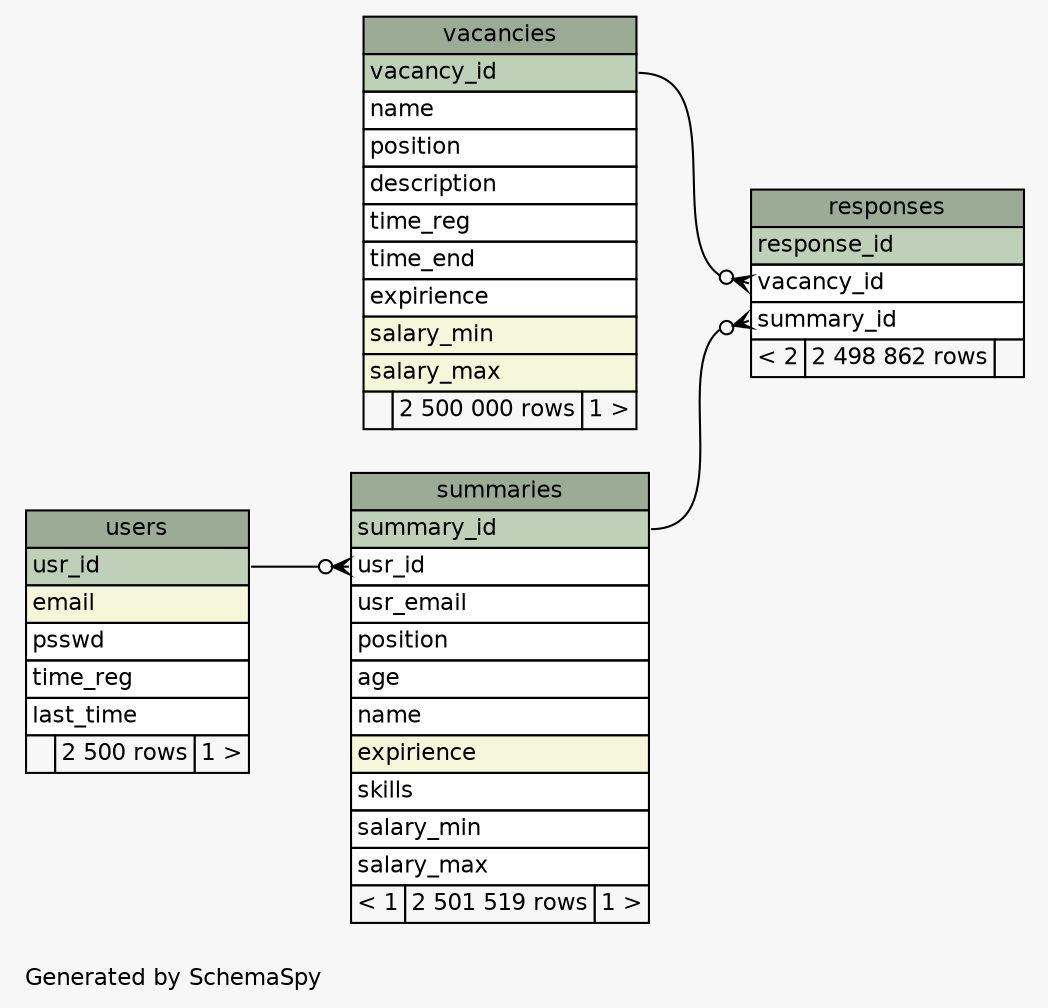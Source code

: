 // dot 2.38.0 on Windows 10 10.0
// SchemaSpy rev 590
digraph "largeRelationshipsDiagram" {
  graph [
    rankdir="RL"
    bgcolor="#f7f7f7"
    label="\nGenerated by SchemaSpy"
    labeljust="l"
    nodesep="0.18"
    ranksep="0.46"
    fontname="Helvetica"
    fontsize="11"
  ];
  node [
    fontname="Helvetica"
    fontsize="11"
    shape="plaintext"
  ];
  edge [
    arrowsize="0.8"
  ];
  "responses" [
    label=<
    <TABLE BORDER="0" CELLBORDER="1" CELLSPACING="0" BGCOLOR="#ffffff">
      <TR><TD COLSPAN="3" BGCOLOR="#9bab96" ALIGN="CENTER">responses</TD></TR>
      <TR><TD PORT="response_id" COLSPAN="3" BGCOLOR="#bed1b8" ALIGN="LEFT">response_id</TD></TR>
      <TR><TD PORT="vacancy_id" COLSPAN="3" ALIGN="LEFT">vacancy_id</TD></TR>
      <TR><TD PORT="summary_id" COLSPAN="3" ALIGN="LEFT">summary_id</TD></TR>
      <TR><TD ALIGN="LEFT" BGCOLOR="#f7f7f7">&lt; 2</TD><TD ALIGN="RIGHT" BGCOLOR="#f7f7f7">2 498 862 rows</TD><TD ALIGN="RIGHT" BGCOLOR="#f7f7f7">  </TD></TR>
    </TABLE>>
    URL="tables/responses.html"
    tooltip="responses"
  ];
  "summaries" [
    label=<
    <TABLE BORDER="0" CELLBORDER="1" CELLSPACING="0" BGCOLOR="#ffffff">
      <TR><TD COLSPAN="3" BGCOLOR="#9bab96" ALIGN="CENTER">summaries</TD></TR>
      <TR><TD PORT="summary_id" COLSPAN="3" BGCOLOR="#bed1b8" ALIGN="LEFT">summary_id</TD></TR>
      <TR><TD PORT="usr_id" COLSPAN="3" ALIGN="LEFT">usr_id</TD></TR>
      <TR><TD PORT="usr_email" COLSPAN="3" ALIGN="LEFT">usr_email</TD></TR>
      <TR><TD PORT="position" COLSPAN="3" ALIGN="LEFT">position</TD></TR>
      <TR><TD PORT="age" COLSPAN="3" ALIGN="LEFT">age</TD></TR>
      <TR><TD PORT="name" COLSPAN="3" ALIGN="LEFT">name</TD></TR>
      <TR><TD PORT="expirience" COLSPAN="3" BGCOLOR="#f4f7da" ALIGN="LEFT">expirience</TD></TR>
      <TR><TD PORT="skills" COLSPAN="3" ALIGN="LEFT">skills</TD></TR>
      <TR><TD PORT="salary_min" COLSPAN="3" ALIGN="LEFT">salary_min</TD></TR>
      <TR><TD PORT="salary_max" COLSPAN="3" ALIGN="LEFT">salary_max</TD></TR>
      <TR><TD ALIGN="LEFT" BGCOLOR="#f7f7f7">&lt; 1</TD><TD ALIGN="RIGHT" BGCOLOR="#f7f7f7">2 501 519 rows</TD><TD ALIGN="RIGHT" BGCOLOR="#f7f7f7">1 &gt;</TD></TR>
    </TABLE>>
    URL="tables/summaries.html"
    tooltip="summaries"
  ];
  "users" [
    label=<
    <TABLE BORDER="0" CELLBORDER="1" CELLSPACING="0" BGCOLOR="#ffffff">
      <TR><TD COLSPAN="3" BGCOLOR="#9bab96" ALIGN="CENTER">users</TD></TR>
      <TR><TD PORT="usr_id" COLSPAN="3" BGCOLOR="#bed1b8" ALIGN="LEFT">usr_id</TD></TR>
      <TR><TD PORT="email" COLSPAN="3" BGCOLOR="#f4f7da" ALIGN="LEFT">email</TD></TR>
      <TR><TD PORT="psswd" COLSPAN="3" ALIGN="LEFT">psswd</TD></TR>
      <TR><TD PORT="time_reg" COLSPAN="3" ALIGN="LEFT">time_reg</TD></TR>
      <TR><TD PORT="last_time" COLSPAN="3" ALIGN="LEFT">last_time</TD></TR>
      <TR><TD ALIGN="LEFT" BGCOLOR="#f7f7f7">  </TD><TD ALIGN="RIGHT" BGCOLOR="#f7f7f7">2 500 rows</TD><TD ALIGN="RIGHT" BGCOLOR="#f7f7f7">1 &gt;</TD></TR>
    </TABLE>>
    URL="tables/users.html"
    tooltip="users"
  ];
  "vacancies" [
    label=<
    <TABLE BORDER="0" CELLBORDER="1" CELLSPACING="0" BGCOLOR="#ffffff">
      <TR><TD COLSPAN="3" BGCOLOR="#9bab96" ALIGN="CENTER">vacancies</TD></TR>
      <TR><TD PORT="vacancy_id" COLSPAN="3" BGCOLOR="#bed1b8" ALIGN="LEFT">vacancy_id</TD></TR>
      <TR><TD PORT="name" COLSPAN="3" ALIGN="LEFT">name</TD></TR>
      <TR><TD PORT="position" COLSPAN="3" ALIGN="LEFT">position</TD></TR>
      <TR><TD PORT="description" COLSPAN="3" ALIGN="LEFT">description</TD></TR>
      <TR><TD PORT="time_reg" COLSPAN="3" ALIGN="LEFT">time_reg</TD></TR>
      <TR><TD PORT="time_end" COLSPAN="3" ALIGN="LEFT">time_end</TD></TR>
      <TR><TD PORT="expirience" COLSPAN="3" ALIGN="LEFT">expirience</TD></TR>
      <TR><TD PORT="salary_min" COLSPAN="3" BGCOLOR="#f4f7da" ALIGN="LEFT">salary_min</TD></TR>
      <TR><TD PORT="salary_max" COLSPAN="3" BGCOLOR="#f4f7da" ALIGN="LEFT">salary_max</TD></TR>
      <TR><TD ALIGN="LEFT" BGCOLOR="#f7f7f7">  </TD><TD ALIGN="RIGHT" BGCOLOR="#f7f7f7">2 500 000 rows</TD><TD ALIGN="RIGHT" BGCOLOR="#f7f7f7">1 &gt;</TD></TR>
    </TABLE>>
    URL="tables/vacancies.html"
    tooltip="vacancies"
  ];
  "responses":"summary_id":w -> "summaries":"summary_id":e [arrowhead=none dir=back arrowtail=crowodot];
  "responses":"vacancy_id":w -> "vacancies":"vacancy_id":e [arrowhead=none dir=back arrowtail=crowodot];
  "summaries":"usr_id":w -> "users":"usr_id":e [arrowhead=none dir=back arrowtail=crowodot];
}
